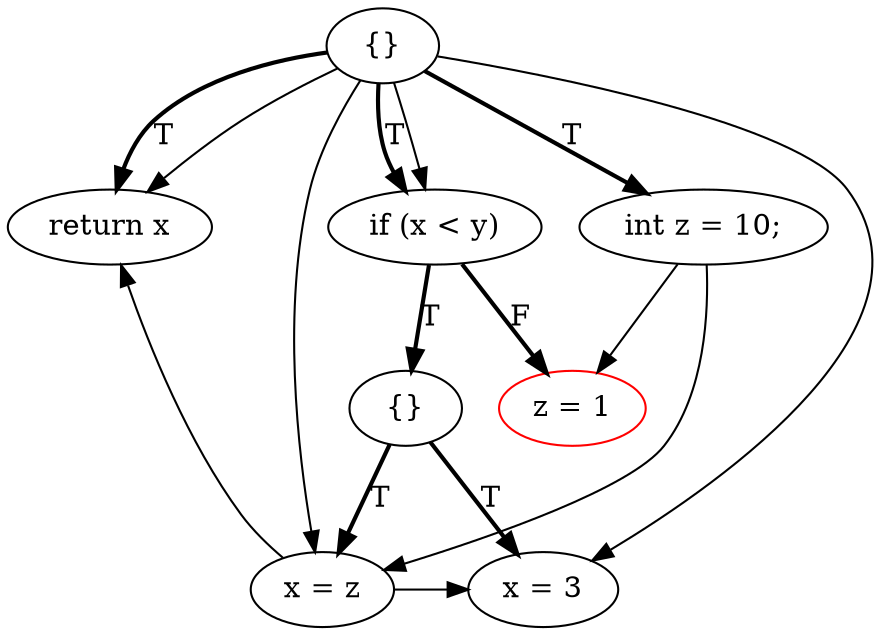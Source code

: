 digraph {
rankdir=TD;
3[label="{}"]; 
3 -> 4[label="T",style=bold];
4[label="int z = 10;"];
4 -> 2;
4 -> 6;
3 -> 0[label="T",style=bold];
0[label="if (x < y)"]; 
0 -> 1[label="T",style=bold];
1[label="{}"]; 
1 -> 6[label="T",style=bold];
6[label="x = z"];
6 -> 5;
6 -> 7;
1 -> 7[label="T",style=bold];
7[label="x = 3"];
0 -> 2[label="F",style=bold];
2[label="z = 1",color=red];
3 -> 5[label="T",style=bold];
5[label="return x"];
3 -> 0;
3 -> 5;
3 -> 6;
3 -> 7;
{ rank=same 4 0 5 }{ rank=same 1 2 }{ rank=same 6 7 }
}